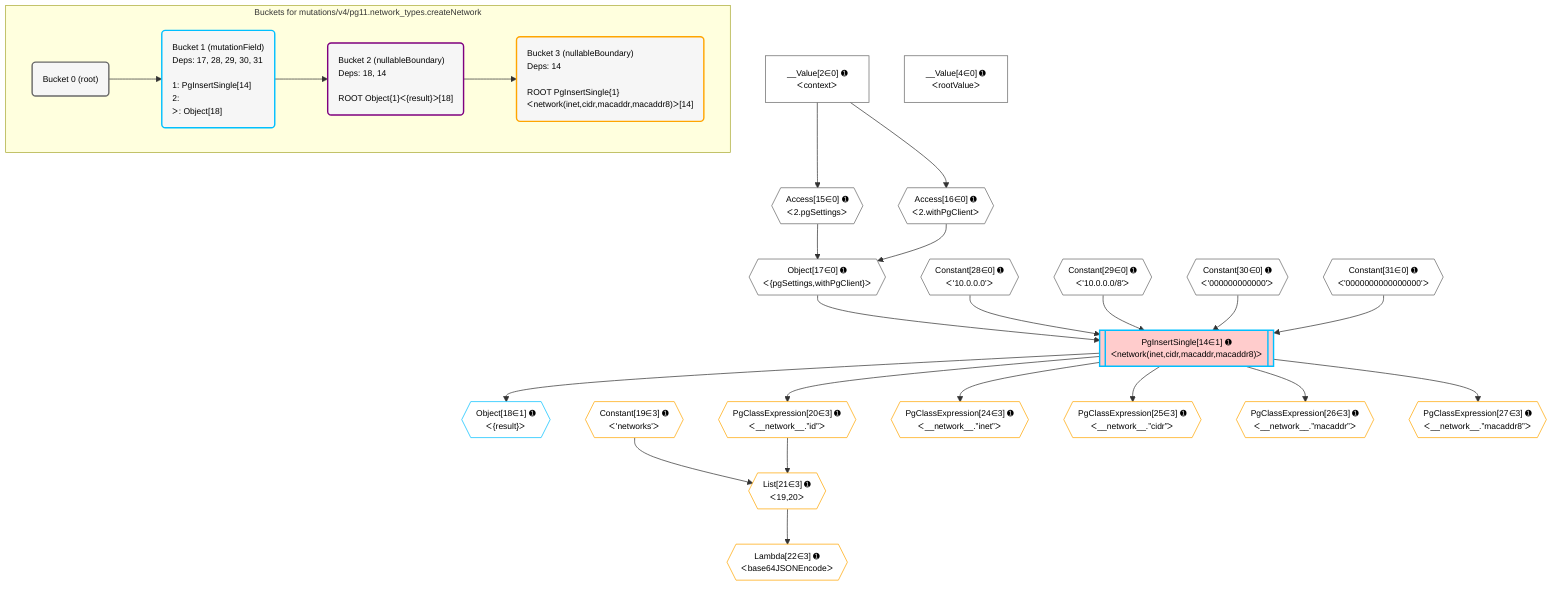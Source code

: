%%{init: {'themeVariables': { 'fontSize': '12px'}}}%%
graph TD
    classDef path fill:#eee,stroke:#000,color:#000
    classDef plan fill:#fff,stroke-width:1px,color:#000
    classDef itemplan fill:#fff,stroke-width:2px,color:#000
    classDef unbatchedplan fill:#dff,stroke-width:1px,color:#000
    classDef sideeffectplan fill:#fcc,stroke-width:2px,color:#000
    classDef bucket fill:#f6f6f6,color:#000,stroke-width:2px,text-align:left


    %% plan dependencies
    Object17{{"Object[17∈0] ➊<br />ᐸ{pgSettings,withPgClient}ᐳ"}}:::plan
    Access15{{"Access[15∈0] ➊<br />ᐸ2.pgSettingsᐳ"}}:::plan
    Access16{{"Access[16∈0] ➊<br />ᐸ2.withPgClientᐳ"}}:::plan
    Access15 & Access16 --> Object17
    __Value2["__Value[2∈0] ➊<br />ᐸcontextᐳ"]:::plan
    __Value2 --> Access15
    __Value2 --> Access16
    __Value4["__Value[4∈0] ➊<br />ᐸrootValueᐳ"]:::plan
    Constant28{{"Constant[28∈0] ➊<br />ᐸ'10.0.0.0'ᐳ"}}:::plan
    Constant29{{"Constant[29∈0] ➊<br />ᐸ'10.0.0.0/8'ᐳ"}}:::plan
    Constant30{{"Constant[30∈0] ➊<br />ᐸ'000000000000'ᐳ"}}:::plan
    Constant31{{"Constant[31∈0] ➊<br />ᐸ'0000000000000000'ᐳ"}}:::plan
    PgInsertSingle14[["PgInsertSingle[14∈1] ➊<br />ᐸnetwork(inet,cidr,macaddr,macaddr8)ᐳ"]]:::sideeffectplan
    Object17 & Constant28 & Constant29 & Constant30 & Constant31 --> PgInsertSingle14
    Object18{{"Object[18∈1] ➊<br />ᐸ{result}ᐳ"}}:::plan
    PgInsertSingle14 --> Object18
    List21{{"List[21∈3] ➊<br />ᐸ19,20ᐳ"}}:::plan
    Constant19{{"Constant[19∈3] ➊<br />ᐸ'networks'ᐳ"}}:::plan
    PgClassExpression20{{"PgClassExpression[20∈3] ➊<br />ᐸ__network__.”id”ᐳ"}}:::plan
    Constant19 & PgClassExpression20 --> List21
    PgInsertSingle14 --> PgClassExpression20
    Lambda22{{"Lambda[22∈3] ➊<br />ᐸbase64JSONEncodeᐳ"}}:::plan
    List21 --> Lambda22
    PgClassExpression24{{"PgClassExpression[24∈3] ➊<br />ᐸ__network__.”inet”ᐳ"}}:::plan
    PgInsertSingle14 --> PgClassExpression24
    PgClassExpression25{{"PgClassExpression[25∈3] ➊<br />ᐸ__network__.”cidr”ᐳ"}}:::plan
    PgInsertSingle14 --> PgClassExpression25
    PgClassExpression26{{"PgClassExpression[26∈3] ➊<br />ᐸ__network__.”macaddr”ᐳ"}}:::plan
    PgInsertSingle14 --> PgClassExpression26
    PgClassExpression27{{"PgClassExpression[27∈3] ➊<br />ᐸ__network__.”macaddr8”ᐳ"}}:::plan
    PgInsertSingle14 --> PgClassExpression27

    %% define steps

    subgraph "Buckets for mutations/v4/pg11.network_types.createNetwork"
    Bucket0("Bucket 0 (root)"):::bucket
    classDef bucket0 stroke:#696969
    class Bucket0,__Value2,__Value4,Access15,Access16,Object17,Constant28,Constant29,Constant30,Constant31 bucket0
    Bucket1("Bucket 1 (mutationField)<br />Deps: 17, 28, 29, 30, 31<br /><br />1: PgInsertSingle[14]<br />2: <br />ᐳ: Object[18]"):::bucket
    classDef bucket1 stroke:#00bfff
    class Bucket1,PgInsertSingle14,Object18 bucket1
    Bucket2("Bucket 2 (nullableBoundary)<br />Deps: 18, 14<br /><br />ROOT Object{1}ᐸ{result}ᐳ[18]"):::bucket
    classDef bucket2 stroke:#7f007f
    class Bucket2 bucket2
    Bucket3("Bucket 3 (nullableBoundary)<br />Deps: 14<br /><br />ROOT PgInsertSingle{1}ᐸnetwork(inet,cidr,macaddr,macaddr8)ᐳ[14]"):::bucket
    classDef bucket3 stroke:#ffa500
    class Bucket3,Constant19,PgClassExpression20,List21,Lambda22,PgClassExpression24,PgClassExpression25,PgClassExpression26,PgClassExpression27 bucket3
    Bucket0 --> Bucket1
    Bucket1 --> Bucket2
    Bucket2 --> Bucket3
    end